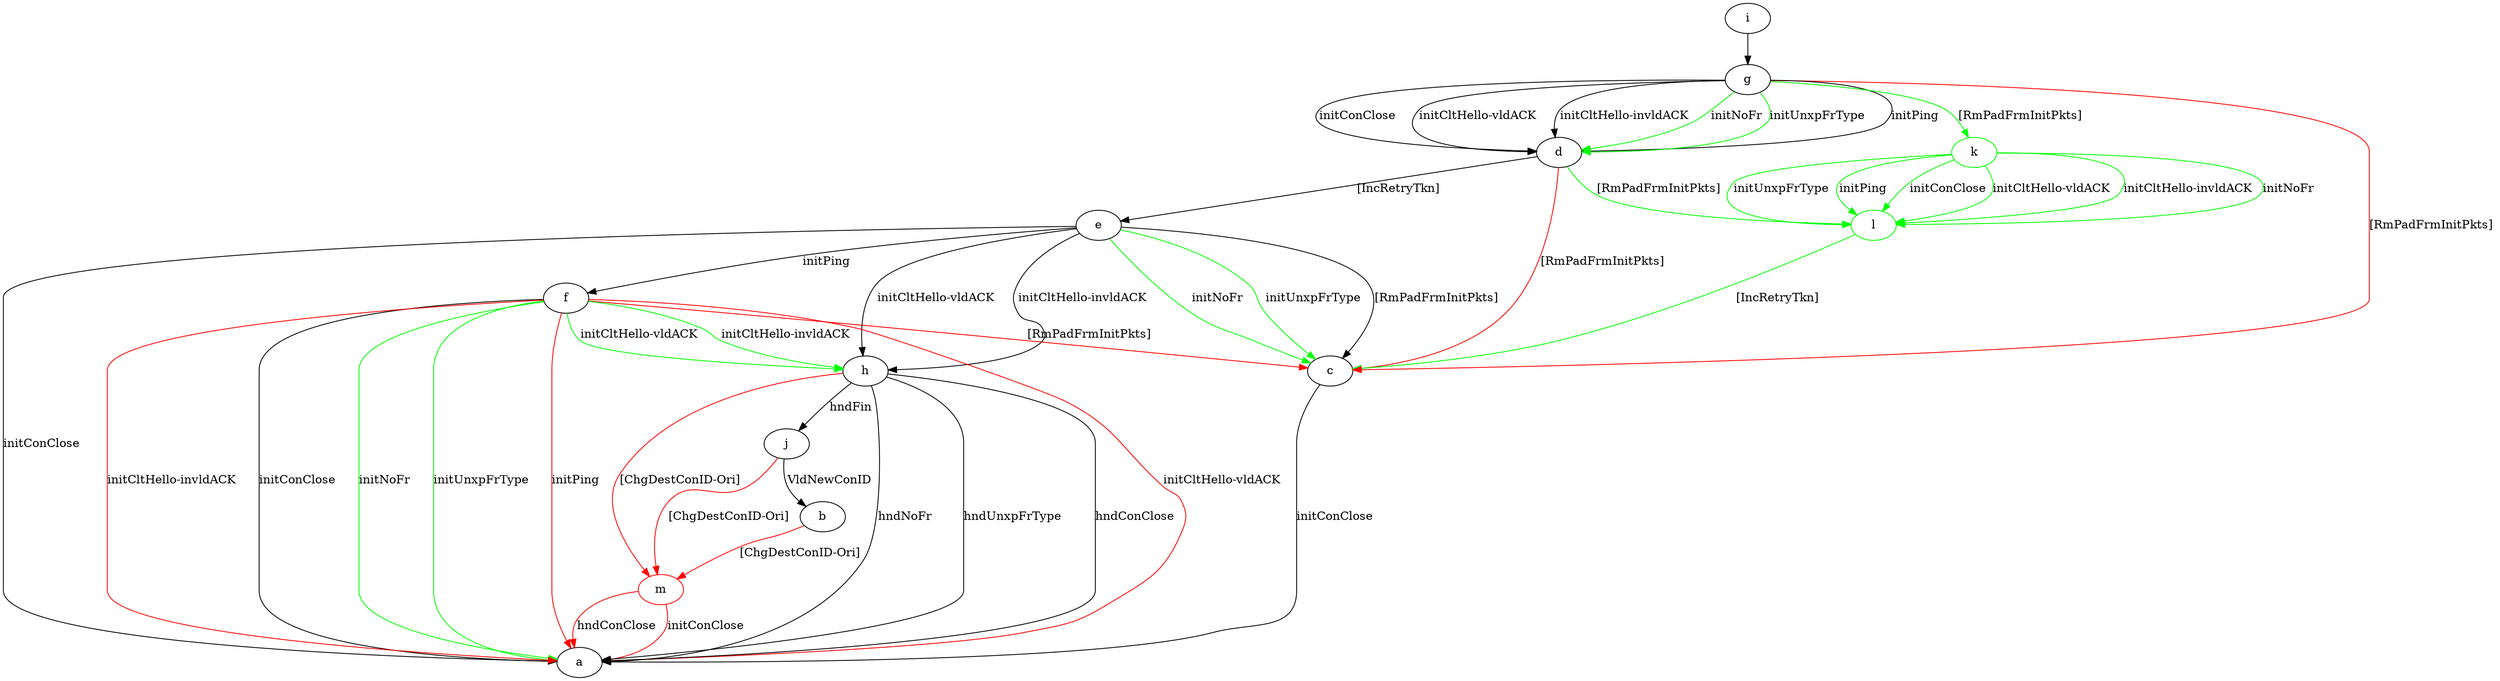 digraph "" {
	m	[color=red];
	b -> m	[key=0,
		color=red,
		label="[ChgDestConID-Ori] "];
	c -> a	[key=0,
		label="initConClose "];
	d -> c	[key=0,
		color=red,
		label="[RmPadFrmInitPkts] "];
	d -> e	[key=0,
		label="[IncRetryTkn] "];
	l	[color=green];
	d -> l	[key=0,
		color=green,
		label="[RmPadFrmInitPkts] "];
	e -> a	[key=0,
		label="initConClose "];
	e -> c	[key=0,
		label="[RmPadFrmInitPkts] "];
	e -> c	[key=1,
		color=green,
		label="initNoFr "];
	e -> c	[key=2,
		color=green,
		label="initUnxpFrType "];
	e -> f	[key=0,
		label="initPing "];
	e -> h	[key=0,
		label="initCltHello-vldACK "];
	e -> h	[key=1,
		label="initCltHello-invldACK "];
	f -> a	[key=0,
		label="initConClose "];
	f -> a	[key=1,
		color=green,
		label="initNoFr "];
	f -> a	[key=2,
		color=green,
		label="initUnxpFrType "];
	f -> a	[key=3,
		color=red,
		label="initPing "];
	f -> a	[key=4,
		color=red,
		label="initCltHello-vldACK "];
	f -> a	[key=5,
		color=red,
		label="initCltHello-invldACK "];
	f -> c	[key=0,
		color=red,
		label="[RmPadFrmInitPkts] "];
	f -> h	[key=0,
		color=green,
		label="initCltHello-vldACK "];
	f -> h	[key=1,
		color=green,
		label="initCltHello-invldACK "];
	g -> c	[key=0,
		color=red,
		label="[RmPadFrmInitPkts] "];
	g -> d	[key=0,
		label="initPing "];
	g -> d	[key=1,
		label="initConClose "];
	g -> d	[key=2,
		label="initCltHello-vldACK "];
	g -> d	[key=3,
		label="initCltHello-invldACK "];
	g -> d	[key=4,
		color=green,
		label="initNoFr "];
	g -> d	[key=5,
		color=green,
		label="initUnxpFrType "];
	k	[color=green];
	g -> k	[key=0,
		color=green,
		label="[RmPadFrmInitPkts] "];
	h -> a	[key=0,
		label="hndNoFr "];
	h -> a	[key=1,
		label="hndUnxpFrType "];
	h -> a	[key=2,
		label="hndConClose "];
	h -> j	[key=0,
		label="hndFin "];
	h -> m	[key=0,
		color=red,
		label="[ChgDestConID-Ori] "];
	i -> g	[key=0];
	j -> b	[key=0,
		label="VldNewConID "];
	j -> m	[key=0,
		color=red,
		label="[ChgDestConID-Ori] "];
	k -> l	[key=0,
		color=green,
		label="initPing "];
	k -> l	[key=1,
		color=green,
		label="initConClose "];
	k -> l	[key=2,
		color=green,
		label="initCltHello-vldACK "];
	k -> l	[key=3,
		color=green,
		label="initCltHello-invldACK "];
	k -> l	[key=4,
		color=green,
		label="initNoFr "];
	k -> l	[key=5,
		color=green,
		label="initUnxpFrType "];
	l -> c	[key=0,
		color=green,
		label="[IncRetryTkn] "];
	m -> a	[key=0,
		color=red,
		label="initConClose "];
	m -> a	[key=1,
		color=red,
		label="hndConClose "];
}
